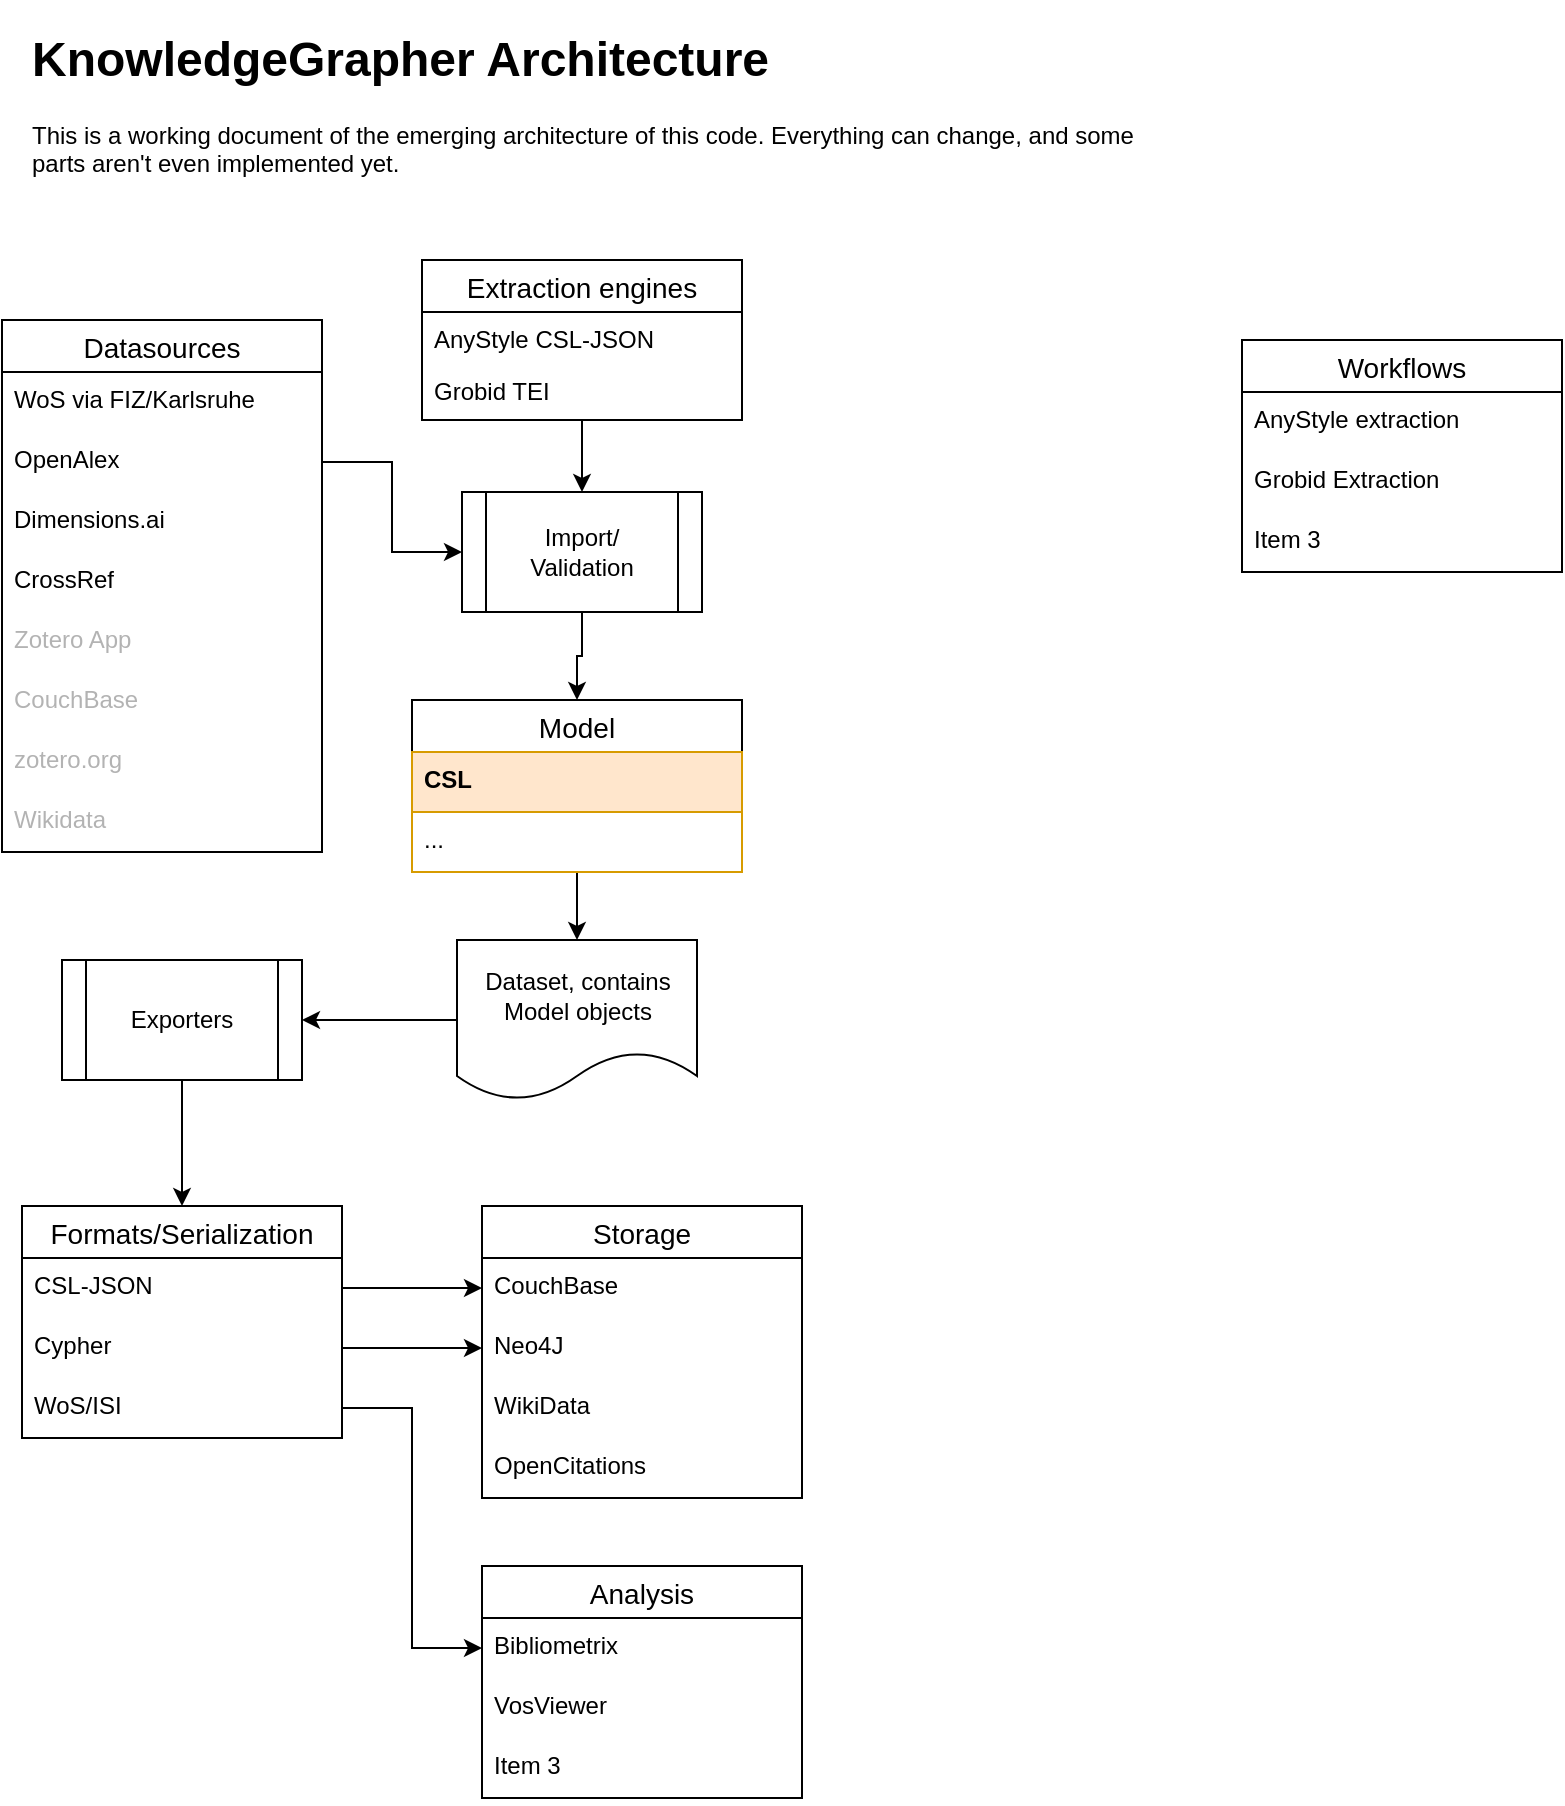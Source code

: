 <mxfile version="20.5.3" type="embed"><diagram id="1v5CmUT8CgDcCLEvGhVS" name="Page-1"><mxGraphModel dx="604" dy="1635" grid="1" gridSize="10" guides="1" tooltips="1" connect="1" arrows="1" fold="1" page="1" pageScale="1" pageWidth="850" pageHeight="1100" math="0" shadow="0"><root><mxCell id="0"/><mxCell id="1" parent="0"/><mxCell id="89" style="edgeStyle=orthogonalEdgeStyle;rounded=0;orthogonalLoop=1;jettySize=auto;html=1;fontColor=#B3B3B3;" edge="1" parent="1" source="2" target="36"><mxGeometry relative="1" as="geometry"/></mxCell><mxCell id="2" value="Model" style="swimlane;fontStyle=0;childLayout=stackLayout;horizontal=1;startSize=26;horizontalStack=0;resizeParent=1;resizeParentMax=0;resizeLast=0;collapsible=1;marginBottom=0;align=center;fontSize=14;" parent="1" vertex="1"><mxGeometry x="235" y="240" width="165" height="86" as="geometry"/></mxCell><mxCell id="3" value="CSL&#10;" style="text;strokeColor=#d79b00;fillColor=#ffe6cc;spacingLeft=4;spacingRight=4;overflow=hidden;rotatable=0;points=[[0,0.5],[1,0.5]];portConstraint=eastwest;fontSize=12;fontStyle=1" parent="2" vertex="1"><mxGeometry y="26" width="165" height="30" as="geometry"/></mxCell><mxCell id="84" value="..." style="text;strokeColor=#d79b00;fillColor=none;spacingLeft=4;spacingRight=4;overflow=hidden;rotatable=0;points=[[0,0.5],[1,0.5]];portConstraint=eastwest;fontSize=12;fontStyle=0" vertex="1" parent="2"><mxGeometry y="56" width="165" height="30" as="geometry"/></mxCell><mxCell id="6" value="Formats/Serialization" style="swimlane;fontStyle=0;childLayout=stackLayout;horizontal=1;startSize=26;horizontalStack=0;resizeParent=1;resizeParentMax=0;resizeLast=0;collapsible=1;marginBottom=0;align=center;fontSize=14;" parent="1" vertex="1"><mxGeometry x="40" y="493" width="160" height="116" as="geometry"/></mxCell><mxCell id="7" value="CSL-JSON" style="text;strokeColor=none;fillColor=none;spacingLeft=4;spacingRight=4;overflow=hidden;rotatable=0;points=[[0,0.5],[1,0.5]];portConstraint=eastwest;fontSize=12;" parent="6" vertex="1"><mxGeometry y="26" width="160" height="30" as="geometry"/></mxCell><mxCell id="9" value="Cypher&#10;" style="text;strokeColor=none;fillColor=none;spacingLeft=4;spacingRight=4;overflow=hidden;rotatable=0;points=[[0,0.5],[1,0.5]];portConstraint=eastwest;fontSize=12;" parent="6" vertex="1"><mxGeometry y="56" width="160" height="30" as="geometry"/></mxCell><mxCell id="8" value="WoS/ISI" style="text;strokeColor=none;fillColor=none;spacingLeft=4;spacingRight=4;overflow=hidden;rotatable=0;points=[[0,0.5],[1,0.5]];portConstraint=eastwest;fontSize=12;" parent="6" vertex="1"><mxGeometry y="86" width="160" height="30" as="geometry"/></mxCell><mxCell id="46" style="edgeStyle=orthogonalEdgeStyle;rounded=0;orthogonalLoop=1;jettySize=auto;html=1;entryX=0;entryY=0.5;entryDx=0;entryDy=0;exitX=1;exitY=0.5;exitDx=0;exitDy=0;" parent="1" source="13" target="45" edge="1"><mxGeometry relative="1" as="geometry"><mxPoint x="200" y="223" as="sourcePoint"/></mxGeometry></mxCell><mxCell id="10" value="Datasources" style="swimlane;fontStyle=0;childLayout=stackLayout;horizontal=1;startSize=26;horizontalStack=0;resizeParent=1;resizeParentMax=0;resizeLast=0;collapsible=1;marginBottom=0;align=center;fontSize=14;" parent="1" vertex="1"><mxGeometry x="30" y="50" width="160" height="266" as="geometry"/></mxCell><mxCell id="12" value="WoS via FIZ/Karlsruhe" style="text;strokeColor=none;fillColor=none;spacingLeft=4;spacingRight=4;overflow=hidden;rotatable=0;points=[[0,0.5],[1,0.5]];portConstraint=eastwest;fontSize=12;" parent="10" vertex="1"><mxGeometry y="26" width="160" height="30" as="geometry"/></mxCell><mxCell id="13" value="OpenAlex" style="text;strokeColor=none;fillColor=none;spacingLeft=4;spacingRight=4;overflow=hidden;rotatable=0;points=[[0,0.5],[1,0.5]];portConstraint=eastwest;fontSize=12;" parent="10" vertex="1"><mxGeometry y="56" width="160" height="30" as="geometry"/></mxCell><mxCell id="25" value="Dimensions.ai" style="text;strokeColor=none;fillColor=none;spacingLeft=4;spacingRight=4;overflow=hidden;rotatable=0;points=[[0,0.5],[1,0.5]];portConstraint=eastwest;fontSize=12;" parent="10" vertex="1"><mxGeometry y="86" width="160" height="30" as="geometry"/></mxCell><mxCell id="80" value="CrossRef" style="text;strokeColor=none;fillColor=none;spacingLeft=4;spacingRight=4;overflow=hidden;rotatable=0;points=[[0,0.5],[1,0.5]];portConstraint=eastwest;fontSize=12;" vertex="1" parent="10"><mxGeometry y="116" width="160" height="30" as="geometry"/></mxCell><mxCell id="81" value="Zotero App" style="text;strokeColor=none;fillColor=none;spacingLeft=4;spacingRight=4;overflow=hidden;rotatable=0;points=[[0,0.5],[1,0.5]];portConstraint=eastwest;fontSize=12;fontColor=#B3B3B3;" vertex="1" parent="10"><mxGeometry y="146" width="160" height="30" as="geometry"/></mxCell><mxCell id="85" value="CouchBase" style="text;strokeColor=none;fillColor=none;spacingLeft=4;spacingRight=4;overflow=hidden;rotatable=0;points=[[0,0.5],[1,0.5]];portConstraint=eastwest;fontSize=12;fontColor=#B3B3B3;" vertex="1" parent="10"><mxGeometry y="176" width="160" height="30" as="geometry"/></mxCell><mxCell id="82" value="zotero.org" style="text;strokeColor=none;fillColor=none;spacingLeft=4;spacingRight=4;overflow=hidden;rotatable=0;points=[[0,0.5],[1,0.5]];portConstraint=eastwest;fontSize=12;fontColor=#B3B3B3;" vertex="1" parent="10"><mxGeometry y="206" width="160" height="30" as="geometry"/></mxCell><mxCell id="72" value="Wikidata" style="text;strokeColor=none;fillColor=none;spacingLeft=4;spacingRight=4;overflow=hidden;rotatable=0;points=[[0,0.5],[1,0.5]];portConstraint=eastwest;fontSize=12;fontColor=#B3B3B3;" parent="10" vertex="1"><mxGeometry y="236" width="160" height="30" as="geometry"/></mxCell><mxCell id="14" value="Storage" style="swimlane;fontStyle=0;childLayout=stackLayout;horizontal=1;startSize=26;horizontalStack=0;resizeParent=1;resizeParentMax=0;resizeLast=0;collapsible=1;marginBottom=0;align=center;fontSize=14;" parent="1" vertex="1"><mxGeometry x="270" y="493" width="160" height="146" as="geometry"/></mxCell><mxCell id="17" value="CouchBase" style="text;strokeColor=none;fillColor=none;spacingLeft=4;spacingRight=4;overflow=hidden;rotatable=0;points=[[0,0.5],[1,0.5]];portConstraint=eastwest;fontSize=12;" parent="14" vertex="1"><mxGeometry y="26" width="160" height="30" as="geometry"/></mxCell><mxCell id="16" value="Neo4J" style="text;strokeColor=none;fillColor=none;spacingLeft=4;spacingRight=4;overflow=hidden;rotatable=0;points=[[0,0.5],[1,0.5]];portConstraint=eastwest;fontSize=12;" parent="14" vertex="1"><mxGeometry y="56" width="160" height="30" as="geometry"/></mxCell><mxCell id="23" value="WikiData" style="text;strokeColor=none;fillColor=none;spacingLeft=4;spacingRight=4;overflow=hidden;rotatable=0;points=[[0,0.5],[1,0.5]];portConstraint=eastwest;fontSize=12;" parent="14" vertex="1"><mxGeometry y="86" width="160" height="30" as="geometry"/></mxCell><mxCell id="24" value="OpenCitations" style="text;strokeColor=none;fillColor=none;spacingLeft=4;spacingRight=4;overflow=hidden;rotatable=0;points=[[0,0.5],[1,0.5]];portConstraint=eastwest;fontSize=12;" parent="14" vertex="1"><mxGeometry y="116" width="160" height="30" as="geometry"/></mxCell><mxCell id="27" value="&lt;h1&gt;KnowledgeGrapher Architecture&lt;/h1&gt;&lt;p&gt;This is a working document of the emerging architecture of this code. Everything can change, and some parts aren't even implemented yet.&amp;nbsp;&lt;/p&gt;" style="text;html=1;strokeColor=none;fillColor=none;spacing=5;spacingTop=-20;whiteSpace=wrap;overflow=hidden;rounded=0;" parent="1" vertex="1"><mxGeometry x="40" y="-100" width="580" height="90" as="geometry"/></mxCell><mxCell id="32" value="Workflows" style="swimlane;fontStyle=0;childLayout=stackLayout;horizontal=1;startSize=26;horizontalStack=0;resizeParent=1;resizeParentMax=0;resizeLast=0;collapsible=1;marginBottom=0;align=center;fontSize=14;" parent="1" vertex="1"><mxGeometry x="650" y="60" width="160" height="116" as="geometry"/></mxCell><mxCell id="33" value="AnyStyle extraction " style="text;strokeColor=none;fillColor=none;spacingLeft=4;spacingRight=4;overflow=hidden;rotatable=0;points=[[0,0.5],[1,0.5]];portConstraint=eastwest;fontSize=12;" parent="32" vertex="1"><mxGeometry y="26" width="160" height="30" as="geometry"/></mxCell><mxCell id="34" value="Grobid Extraction" style="text;strokeColor=none;fillColor=none;spacingLeft=4;spacingRight=4;overflow=hidden;rotatable=0;points=[[0,0.5],[1,0.5]];portConstraint=eastwest;fontSize=12;" parent="32" vertex="1"><mxGeometry y="56" width="160" height="30" as="geometry"/></mxCell><mxCell id="35" value="Item 3" style="text;strokeColor=none;fillColor=none;spacingLeft=4;spacingRight=4;overflow=hidden;rotatable=0;points=[[0,0.5],[1,0.5]];portConstraint=eastwest;fontSize=12;" parent="32" vertex="1"><mxGeometry y="86" width="160" height="30" as="geometry"/></mxCell><mxCell id="86" style="edgeStyle=orthogonalEdgeStyle;rounded=0;orthogonalLoop=1;jettySize=auto;html=1;fontColor=#B3B3B3;" edge="1" parent="1" source="36" target="38"><mxGeometry relative="1" as="geometry"/></mxCell><mxCell id="36" value="Dataset, contains Model objects" style="shape=document;whiteSpace=wrap;html=1;boundedLbl=1;" parent="1" vertex="1"><mxGeometry x="257.5" y="360" width="120" height="80" as="geometry"/></mxCell><mxCell id="43" style="edgeStyle=orthogonalEdgeStyle;rounded=0;orthogonalLoop=1;jettySize=auto;html=1;" parent="1" source="38" target="6" edge="1"><mxGeometry relative="1" as="geometry"/></mxCell><mxCell id="38" value="Exporters" style="shape=process;whiteSpace=wrap;html=1;backgroundOutline=1;" parent="1" vertex="1"><mxGeometry x="60" y="370" width="120" height="60" as="geometry"/></mxCell><mxCell id="88" style="edgeStyle=orthogonalEdgeStyle;rounded=0;orthogonalLoop=1;jettySize=auto;html=1;entryX=0.5;entryY=0;entryDx=0;entryDy=0;fontColor=#B3B3B3;" edge="1" parent="1" source="45" target="2"><mxGeometry relative="1" as="geometry"/></mxCell><mxCell id="45" value="Import/&lt;br&gt;Validation" style="shape=process;whiteSpace=wrap;html=1;backgroundOutline=1;" parent="1" vertex="1"><mxGeometry x="260" y="136" width="120" height="60" as="geometry"/></mxCell><mxCell id="54" style="edgeStyle=orthogonalEdgeStyle;rounded=0;orthogonalLoop=1;jettySize=auto;html=1;" parent="1" source="9" target="16" edge="1"><mxGeometry relative="1" as="geometry"/></mxCell><mxCell id="55" value="Analysis" style="swimlane;fontStyle=0;childLayout=stackLayout;horizontal=1;startSize=26;horizontalStack=0;resizeParent=1;resizeParentMax=0;resizeLast=0;collapsible=1;marginBottom=0;align=center;fontSize=14;" parent="1" vertex="1"><mxGeometry x="270" y="673" width="160" height="116" as="geometry"/></mxCell><mxCell id="56" value="Bibliometrix" style="text;strokeColor=none;fillColor=none;spacingLeft=4;spacingRight=4;overflow=hidden;rotatable=0;points=[[0,0.5],[1,0.5]];portConstraint=eastwest;fontSize=12;" parent="55" vertex="1"><mxGeometry y="26" width="160" height="30" as="geometry"/></mxCell><mxCell id="57" value="VosViewer&#10;" style="text;strokeColor=none;fillColor=none;spacingLeft=4;spacingRight=4;overflow=hidden;rotatable=0;points=[[0,0.5],[1,0.5]];portConstraint=eastwest;fontSize=12;" parent="55" vertex="1"><mxGeometry y="56" width="160" height="30" as="geometry"/></mxCell><mxCell id="58" value="Item 3" style="text;strokeColor=none;fillColor=none;spacingLeft=4;spacingRight=4;overflow=hidden;rotatable=0;points=[[0,0.5],[1,0.5]];portConstraint=eastwest;fontSize=12;" parent="55" vertex="1"><mxGeometry y="86" width="160" height="30" as="geometry"/></mxCell><mxCell id="59" style="edgeStyle=orthogonalEdgeStyle;rounded=0;orthogonalLoop=1;jettySize=auto;html=1;entryX=0;entryY=0.5;entryDx=0;entryDy=0;" parent="1" source="8" target="56" edge="1"><mxGeometry relative="1" as="geometry"/></mxCell><mxCell id="60" value="" style="edgeStyle=orthogonalEdgeStyle;rounded=0;orthogonalLoop=1;jettySize=auto;html=1;entryX=0;entryY=0.5;entryDx=0;entryDy=0;" parent="1" source="7" target="17" edge="1"><mxGeometry relative="1" as="geometry"/></mxCell><mxCell id="73" style="edgeStyle=orthogonalEdgeStyle;rounded=0;orthogonalLoop=1;jettySize=auto;html=1;" parent="1" source="66" target="45" edge="1"><mxGeometry relative="1" as="geometry"/></mxCell><mxCell id="66" value="Extraction engines" style="swimlane;fontStyle=0;childLayout=stackLayout;horizontal=1;startSize=26;horizontalStack=0;resizeParent=1;resizeParentMax=0;resizeLast=0;collapsible=1;marginBottom=0;align=center;fontSize=14;" parent="1" vertex="1"><mxGeometry x="240" y="20" width="160" height="80" as="geometry"/></mxCell><mxCell id="67" value="AnyStyle CSL-JSON" style="text;strokeColor=none;fillColor=none;spacingLeft=4;spacingRight=4;overflow=hidden;rotatable=0;points=[[0,0.5],[1,0.5]];portConstraint=eastwest;fontSize=12;" parent="66" vertex="1"><mxGeometry y="26" width="160" height="26" as="geometry"/></mxCell><mxCell id="71" value="Grobid TEI" style="text;strokeColor=none;fillColor=none;spacingLeft=4;spacingRight=4;overflow=hidden;rotatable=0;points=[[0,0.5],[1,0.5]];portConstraint=eastwest;fontSize=12;" parent="66" vertex="1"><mxGeometry y="52" width="160" height="28" as="geometry"/></mxCell></root></mxGraphModel></diagram></mxfile>